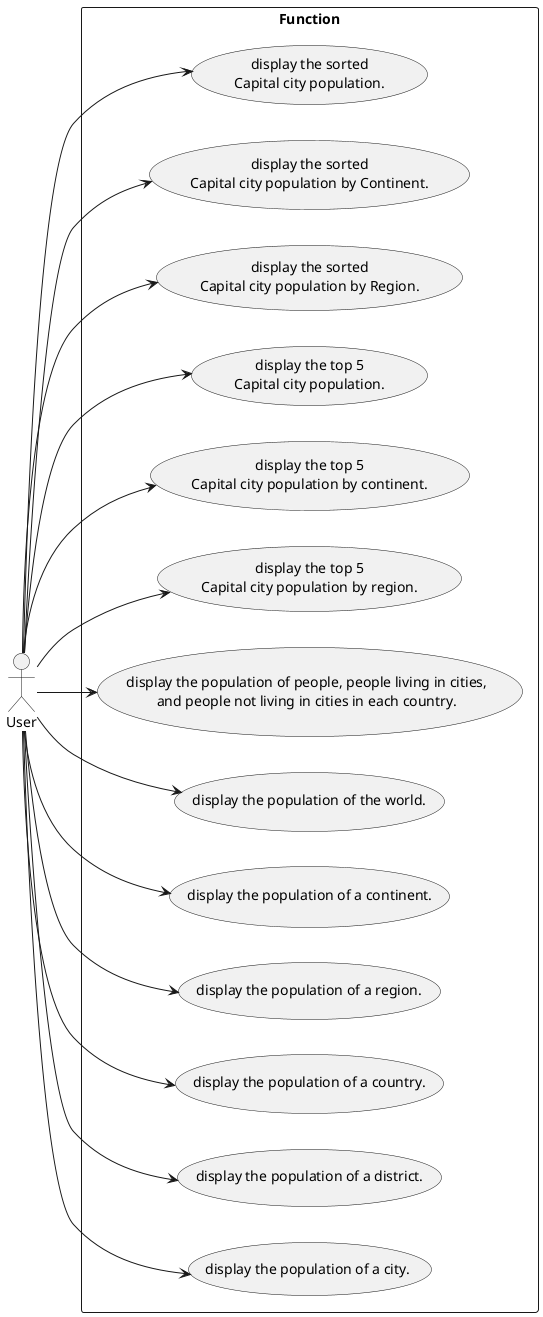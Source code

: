@startuml
left to right direction
actor User as "User"

rectangle "Function" {
    usecase UC1a as "display the sorted
    Capital city population."

    usecase UC2a as "display the sorted
    Capital city population by Continent."

    usecase UC3a as "display the sorted
    Capital city population by Region."

    usecase UC4a as "display the top 5
    Capital city population."

    usecase UC5a as "display the top 5
    Capital city population by continent."

    usecase UC6a as "display the top 5
    Capital city population by region."

    usecase UC9a as "display the population of people, people living in cities,
    and people not living in cities in each country."

    usecase UC10a as "display the population of the world."

    usecase UC11a as "display the population of a continent."

    usecase UC12a as "display the population of a region."

    usecase UC13a as "display the population of a country."

    usecase UC14a as "display the population of a district."

    usecase UC15a as "display the population of a city."


    User --> UC1a
    User --> UC2a
    User --> UC3a
    User --> UC4a
    User --> UC5a
    User --> UC6a
    User --> UC9a
    User --> UC10a
    User --> UC11a
    User --> UC12a
    User --> UC13a
    User --> UC14a
    User --> UC15a
}
@enduml